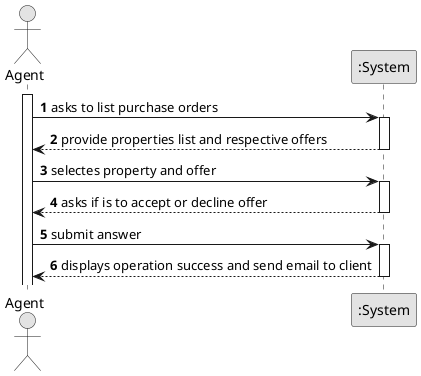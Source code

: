 @startuml
skinparam monochrome true
skinparam packageStyle rectangle
skinparam shadowing false



autonumber

actor "Agent" as Agent
participant ":System" as System

activate Agent

    Agent -> System : asks to list purchase orders
    activate System

        System --> Agent : provide properties list and respective offers
    deactivate System

    Agent -> System : selectes property and offer
    activate System

        System --> Agent : asks if is to accept or decline offer
    deactivate System

    Agent -> System : submit answer
        activate System

        System --> Agent : displays operation success and send email to client
    deactivate System

@enduml